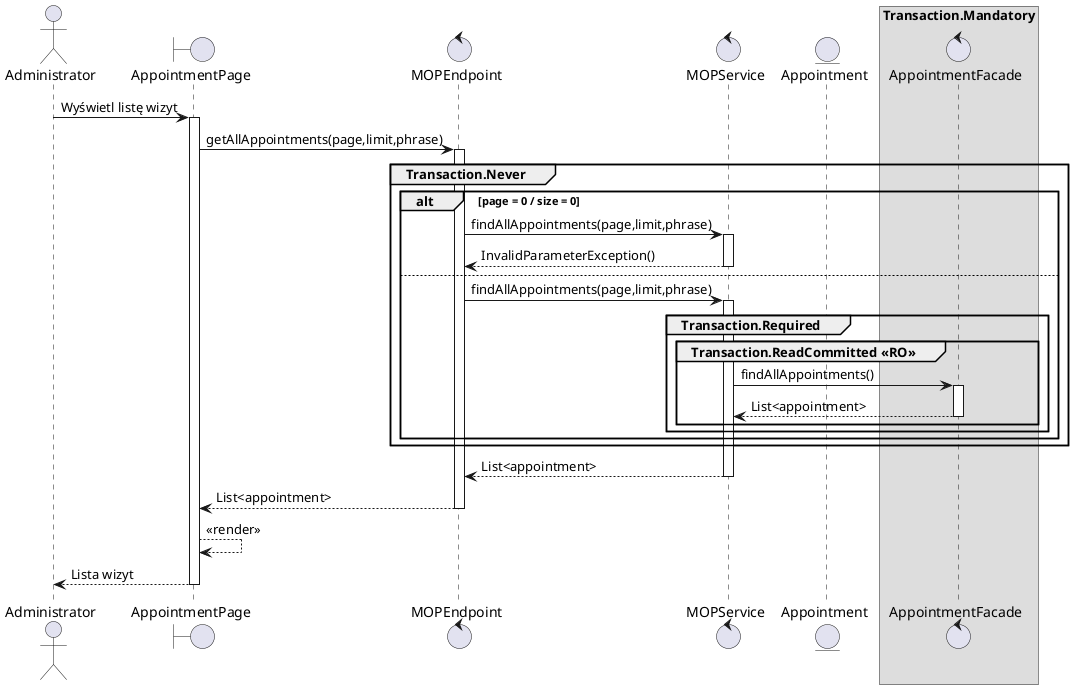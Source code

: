 @startuml MOP.7 przeglądaj wszystkie wizyty

actor Administrator as client
boundary AppointmentPage as gui
control MOPEndpoint as controller
control MOPService as service
entity Appointment as appointment
control AppointmentFacade as facade

skinparam backgroundcolor transparent
box Transaction.Mandatory 
    participant facade
end box

client -> gui ++ : Wyświetl listę wizyt
gui -> controller ++ :  getAllAppointments(page,limit,phrase)
group Transaction.Never
    alt page = 0 / size = 0 
    controller -> service ++ : findAllAppointments(page,limit,phrase)
    return InvalidParameterException()
    else
    controller -> service ++ : findAllAppointments(page,limit,phrase)
    group Transaction.Required
        group Transaction.ReadCommitted <<RO>>
            service -> facade ++ : findAllAppointments()
            return List<appointment>
        end
    end
    end
end
return List<appointment>
return List<appointment>
gui --> gui : <<render>>
return Lista wizyt

